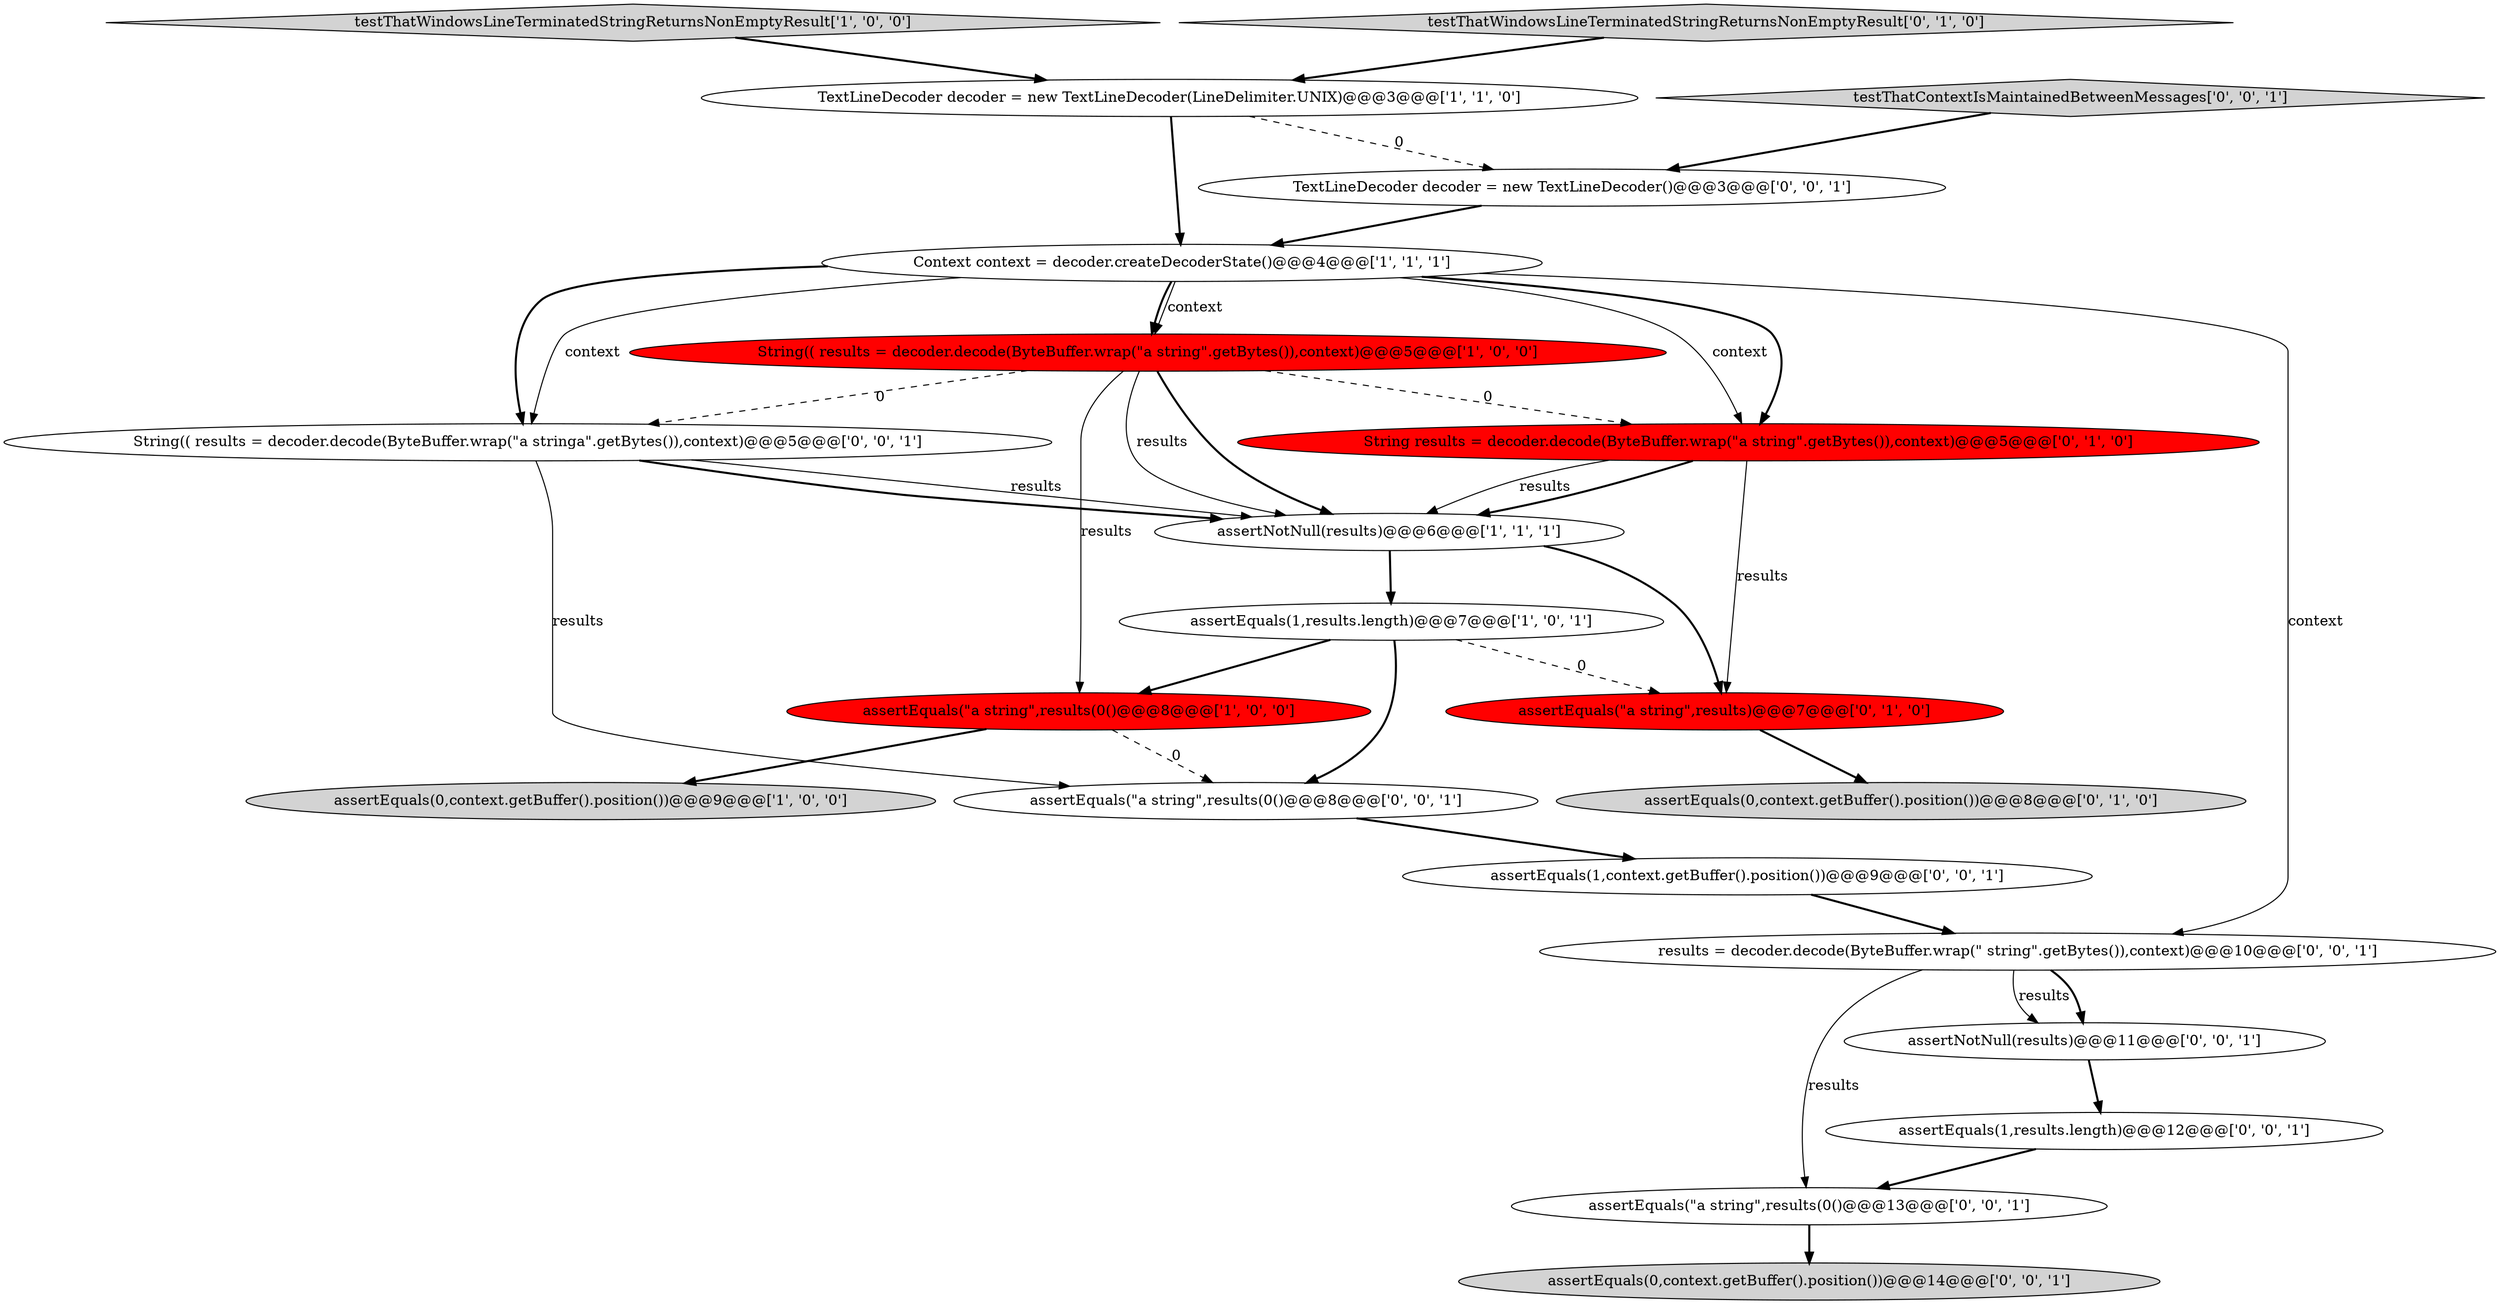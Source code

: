 digraph {
18 [style = filled, label = "results = decoder.decode(ByteBuffer.wrap(\" string\".getBytes()),context)@@@10@@@['0', '0', '1']", fillcolor = white, shape = ellipse image = "AAA0AAABBB3BBB"];
20 [style = filled, label = "assertEquals(\"a string\",results(0()@@@8@@@['0', '0', '1']", fillcolor = white, shape = ellipse image = "AAA0AAABBB3BBB"];
15 [style = filled, label = "assertEquals(1,results.length)@@@12@@@['0', '0', '1']", fillcolor = white, shape = ellipse image = "AAA0AAABBB3BBB"];
12 [style = filled, label = "assertEquals(1,context.getBuffer().position())@@@9@@@['0', '0', '1']", fillcolor = white, shape = ellipse image = "AAA0AAABBB3BBB"];
4 [style = filled, label = "testThatWindowsLineTerminatedStringReturnsNonEmptyResult['1', '0', '0']", fillcolor = lightgray, shape = diamond image = "AAA0AAABBB1BBB"];
10 [style = filled, label = "assertEquals(0,context.getBuffer().position())@@@8@@@['0', '1', '0']", fillcolor = lightgray, shape = ellipse image = "AAA0AAABBB2BBB"];
3 [style = filled, label = "assertEquals(0,context.getBuffer().position())@@@9@@@['1', '0', '0']", fillcolor = lightgray, shape = ellipse image = "AAA0AAABBB1BBB"];
16 [style = filled, label = "assertEquals(0,context.getBuffer().position())@@@14@@@['0', '0', '1']", fillcolor = lightgray, shape = ellipse image = "AAA0AAABBB3BBB"];
19 [style = filled, label = "TextLineDecoder decoder = new TextLineDecoder()@@@3@@@['0', '0', '1']", fillcolor = white, shape = ellipse image = "AAA0AAABBB3BBB"];
5 [style = filled, label = "TextLineDecoder decoder = new TextLineDecoder(LineDelimiter.UNIX)@@@3@@@['1', '1', '0']", fillcolor = white, shape = ellipse image = "AAA0AAABBB1BBB"];
17 [style = filled, label = "testThatContextIsMaintainedBetweenMessages['0', '0', '1']", fillcolor = lightgray, shape = diamond image = "AAA0AAABBB3BBB"];
0 [style = filled, label = "assertEquals(\"a string\",results(0()@@@8@@@['1', '0', '0']", fillcolor = red, shape = ellipse image = "AAA1AAABBB1BBB"];
9 [style = filled, label = "assertEquals(\"a string\",results)@@@7@@@['0', '1', '0']", fillcolor = red, shape = ellipse image = "AAA1AAABBB2BBB"];
21 [style = filled, label = "String(( results = decoder.decode(ByteBuffer.wrap(\"a stringa\".getBytes()),context)@@@5@@@['0', '0', '1']", fillcolor = white, shape = ellipse image = "AAA0AAABBB3BBB"];
14 [style = filled, label = "assertNotNull(results)@@@11@@@['0', '0', '1']", fillcolor = white, shape = ellipse image = "AAA0AAABBB3BBB"];
6 [style = filled, label = "Context context = decoder.createDecoderState()@@@4@@@['1', '1', '1']", fillcolor = white, shape = ellipse image = "AAA0AAABBB1BBB"];
1 [style = filled, label = "String(( results = decoder.decode(ByteBuffer.wrap(\"a string\".getBytes()),context)@@@5@@@['1', '0', '0']", fillcolor = red, shape = ellipse image = "AAA1AAABBB1BBB"];
8 [style = filled, label = "testThatWindowsLineTerminatedStringReturnsNonEmptyResult['0', '1', '0']", fillcolor = lightgray, shape = diamond image = "AAA0AAABBB2BBB"];
11 [style = filled, label = "String results = decoder.decode(ByteBuffer.wrap(\"a string\".getBytes()),context)@@@5@@@['0', '1', '0']", fillcolor = red, shape = ellipse image = "AAA1AAABBB2BBB"];
2 [style = filled, label = "assertEquals(1,results.length)@@@7@@@['1', '0', '1']", fillcolor = white, shape = ellipse image = "AAA0AAABBB1BBB"];
13 [style = filled, label = "assertEquals(\"a string\",results(0()@@@13@@@['0', '0', '1']", fillcolor = white, shape = ellipse image = "AAA0AAABBB3BBB"];
7 [style = filled, label = "assertNotNull(results)@@@6@@@['1', '1', '1']", fillcolor = white, shape = ellipse image = "AAA0AAABBB1BBB"];
0->3 [style = bold, label=""];
18->13 [style = solid, label="results"];
2->20 [style = bold, label=""];
15->13 [style = bold, label=""];
6->21 [style = bold, label=""];
11->9 [style = solid, label="results"];
1->21 [style = dashed, label="0"];
18->14 [style = solid, label="results"];
9->10 [style = bold, label=""];
19->6 [style = bold, label=""];
21->7 [style = solid, label="results"];
0->20 [style = dashed, label="0"];
1->7 [style = bold, label=""];
13->16 [style = bold, label=""];
17->19 [style = bold, label=""];
21->20 [style = solid, label="results"];
7->9 [style = bold, label=""];
6->1 [style = bold, label=""];
6->11 [style = solid, label="context"];
2->0 [style = bold, label=""];
5->6 [style = bold, label=""];
8->5 [style = bold, label=""];
6->21 [style = solid, label="context"];
2->9 [style = dashed, label="0"];
1->0 [style = solid, label="results"];
7->2 [style = bold, label=""];
1->11 [style = dashed, label="0"];
6->11 [style = bold, label=""];
20->12 [style = bold, label=""];
12->18 [style = bold, label=""];
21->7 [style = bold, label=""];
14->15 [style = bold, label=""];
6->18 [style = solid, label="context"];
11->7 [style = solid, label="results"];
1->7 [style = solid, label="results"];
5->19 [style = dashed, label="0"];
4->5 [style = bold, label=""];
18->14 [style = bold, label=""];
11->7 [style = bold, label=""];
6->1 [style = solid, label="context"];
}
